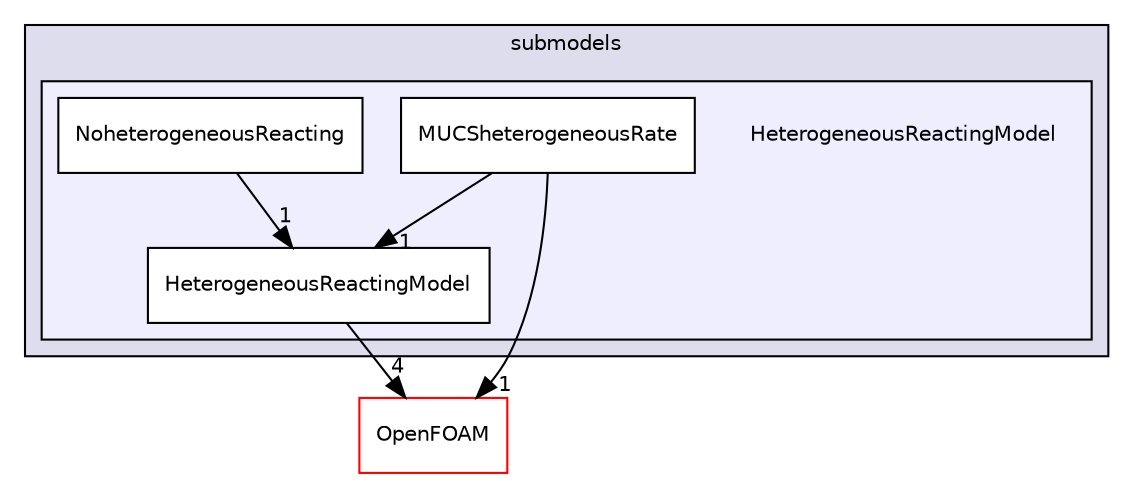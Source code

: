 digraph "src/lagrangian/intermediate/submodels/HeterogeneousReactingModel" {
  bgcolor=transparent;
  compound=true
  node [ fontsize="10", fontname="Helvetica"];
  edge [ labelfontsize="10", labelfontname="Helvetica"];
  subgraph clusterdir_825de5f87f0ef3ae7d76ccd6a5458244 {
    graph [ bgcolor="#ddddee", pencolor="black", label="submodels" fontname="Helvetica", fontsize="10", URL="dir_825de5f87f0ef3ae7d76ccd6a5458244.html"]
  subgraph clusterdir_fb1c2bb12d2b85259453545b2631e6a2 {
    graph [ bgcolor="#eeeeff", pencolor="black", label="" URL="dir_fb1c2bb12d2b85259453545b2631e6a2.html"];
    dir_fb1c2bb12d2b85259453545b2631e6a2 [shape=plaintext label="HeterogeneousReactingModel"];
    dir_06141f6634409701a7cfd6670fa1b702 [shape=box label="HeterogeneousReactingModel" color="black" fillcolor="white" style="filled" URL="dir_06141f6634409701a7cfd6670fa1b702.html"];
    dir_11cfd43793c43f9b4b46f534b21d6cd8 [shape=box label="MUCSheterogeneousRate" color="black" fillcolor="white" style="filled" URL="dir_11cfd43793c43f9b4b46f534b21d6cd8.html"];
    dir_90d462c3736277305eca2ebc5979e31d [shape=box label="NoheterogeneousReacting" color="black" fillcolor="white" style="filled" URL="dir_90d462c3736277305eca2ebc5979e31d.html"];
  }
  }
  dir_c5473ff19b20e6ec4dfe5c310b3778a8 [shape=box label="OpenFOAM" color="red" URL="dir_c5473ff19b20e6ec4dfe5c310b3778a8.html"];
  dir_06141f6634409701a7cfd6670fa1b702->dir_c5473ff19b20e6ec4dfe5c310b3778a8 [headlabel="4", labeldistance=1.5 headhref="dir_001662_002151.html"];
  dir_11cfd43793c43f9b4b46f534b21d6cd8->dir_06141f6634409701a7cfd6670fa1b702 [headlabel="1", labeldistance=1.5 headhref="dir_001663_001662.html"];
  dir_11cfd43793c43f9b4b46f534b21d6cd8->dir_c5473ff19b20e6ec4dfe5c310b3778a8 [headlabel="1", labeldistance=1.5 headhref="dir_001663_002151.html"];
  dir_90d462c3736277305eca2ebc5979e31d->dir_06141f6634409701a7cfd6670fa1b702 [headlabel="1", labeldistance=1.5 headhref="dir_001664_001662.html"];
}
